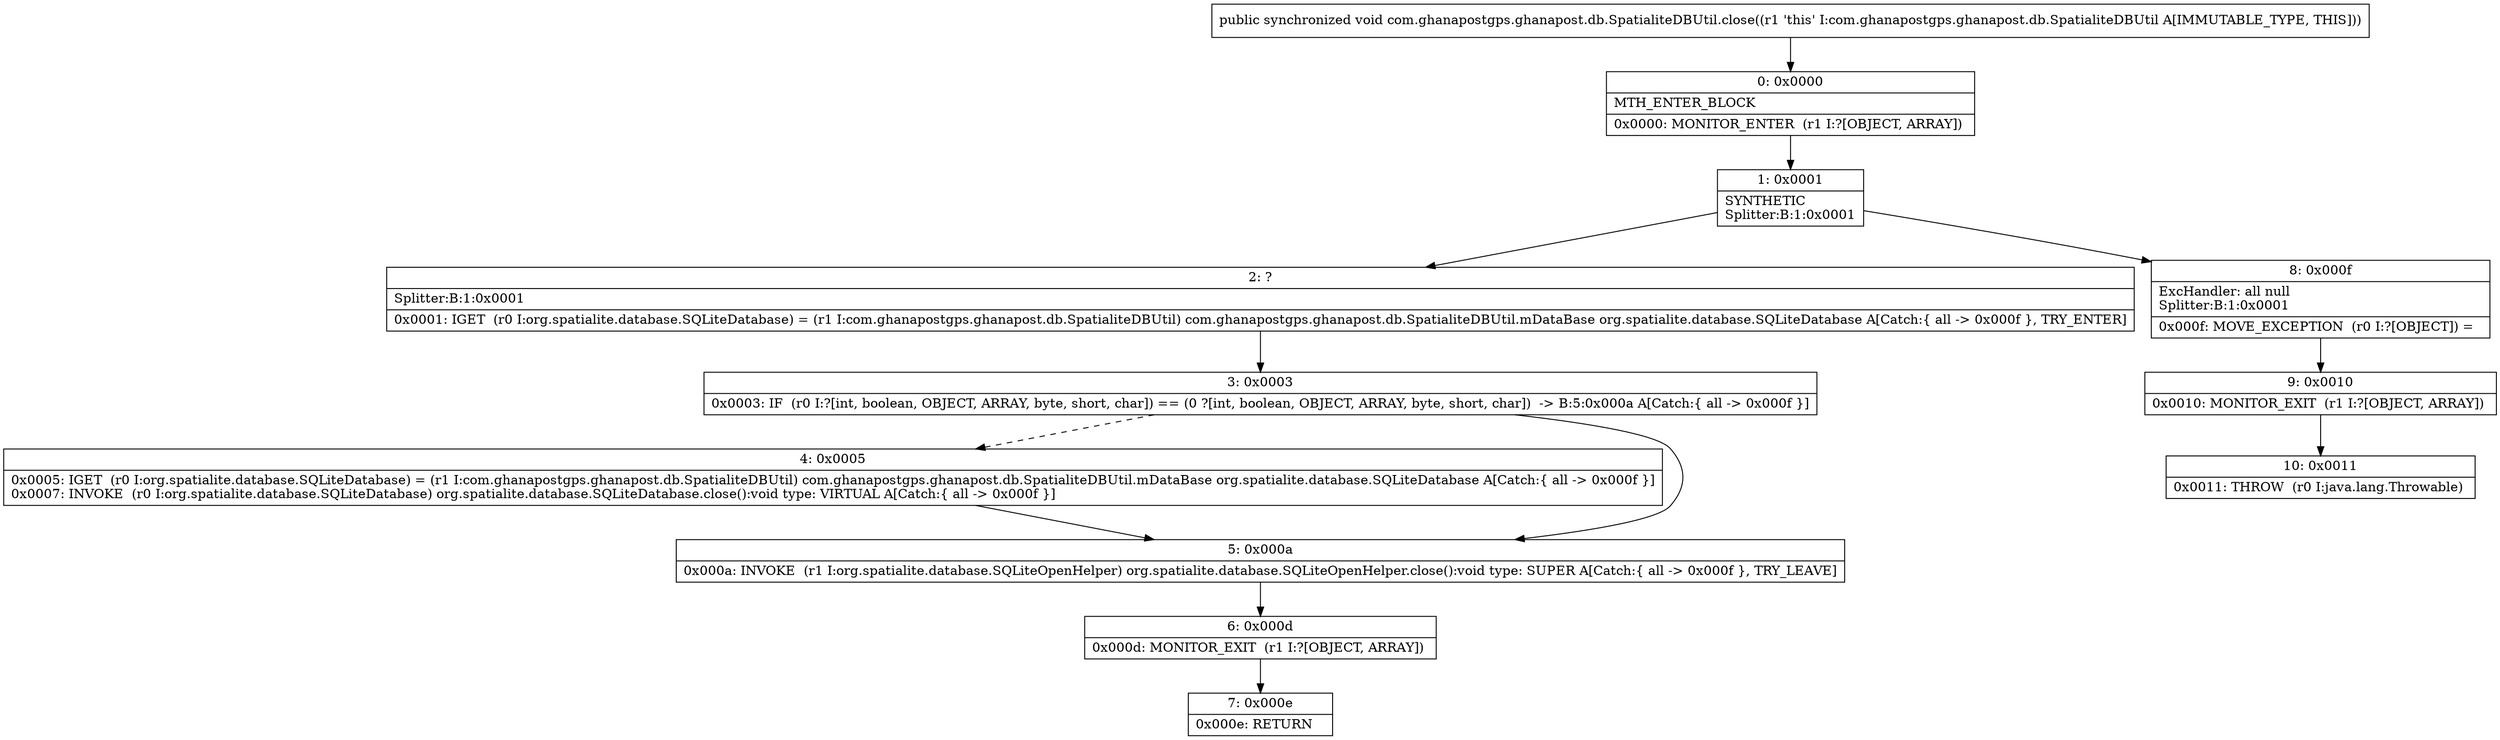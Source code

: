 digraph "CFG forcom.ghanapostgps.ghanapost.db.SpatialiteDBUtil.close()V" {
Node_0 [shape=record,label="{0\:\ 0x0000|MTH_ENTER_BLOCK\l|0x0000: MONITOR_ENTER  (r1 I:?[OBJECT, ARRAY]) \l}"];
Node_1 [shape=record,label="{1\:\ 0x0001|SYNTHETIC\lSplitter:B:1:0x0001\l}"];
Node_2 [shape=record,label="{2\:\ ?|Splitter:B:1:0x0001\l|0x0001: IGET  (r0 I:org.spatialite.database.SQLiteDatabase) = (r1 I:com.ghanapostgps.ghanapost.db.SpatialiteDBUtil) com.ghanapostgps.ghanapost.db.SpatialiteDBUtil.mDataBase org.spatialite.database.SQLiteDatabase A[Catch:\{ all \-\> 0x000f \}, TRY_ENTER]\l}"];
Node_3 [shape=record,label="{3\:\ 0x0003|0x0003: IF  (r0 I:?[int, boolean, OBJECT, ARRAY, byte, short, char]) == (0 ?[int, boolean, OBJECT, ARRAY, byte, short, char])  \-\> B:5:0x000a A[Catch:\{ all \-\> 0x000f \}]\l}"];
Node_4 [shape=record,label="{4\:\ 0x0005|0x0005: IGET  (r0 I:org.spatialite.database.SQLiteDatabase) = (r1 I:com.ghanapostgps.ghanapost.db.SpatialiteDBUtil) com.ghanapostgps.ghanapost.db.SpatialiteDBUtil.mDataBase org.spatialite.database.SQLiteDatabase A[Catch:\{ all \-\> 0x000f \}]\l0x0007: INVOKE  (r0 I:org.spatialite.database.SQLiteDatabase) org.spatialite.database.SQLiteDatabase.close():void type: VIRTUAL A[Catch:\{ all \-\> 0x000f \}]\l}"];
Node_5 [shape=record,label="{5\:\ 0x000a|0x000a: INVOKE  (r1 I:org.spatialite.database.SQLiteOpenHelper) org.spatialite.database.SQLiteOpenHelper.close():void type: SUPER A[Catch:\{ all \-\> 0x000f \}, TRY_LEAVE]\l}"];
Node_6 [shape=record,label="{6\:\ 0x000d|0x000d: MONITOR_EXIT  (r1 I:?[OBJECT, ARRAY]) \l}"];
Node_7 [shape=record,label="{7\:\ 0x000e|0x000e: RETURN   \l}"];
Node_8 [shape=record,label="{8\:\ 0x000f|ExcHandler: all null\lSplitter:B:1:0x0001\l|0x000f: MOVE_EXCEPTION  (r0 I:?[OBJECT]) =  \l}"];
Node_9 [shape=record,label="{9\:\ 0x0010|0x0010: MONITOR_EXIT  (r1 I:?[OBJECT, ARRAY]) \l}"];
Node_10 [shape=record,label="{10\:\ 0x0011|0x0011: THROW  (r0 I:java.lang.Throwable) \l}"];
MethodNode[shape=record,label="{public synchronized void com.ghanapostgps.ghanapost.db.SpatialiteDBUtil.close((r1 'this' I:com.ghanapostgps.ghanapost.db.SpatialiteDBUtil A[IMMUTABLE_TYPE, THIS])) }"];
MethodNode -> Node_0;
Node_0 -> Node_1;
Node_1 -> Node_2;
Node_1 -> Node_8;
Node_2 -> Node_3;
Node_3 -> Node_4[style=dashed];
Node_3 -> Node_5;
Node_4 -> Node_5;
Node_5 -> Node_6;
Node_6 -> Node_7;
Node_8 -> Node_9;
Node_9 -> Node_10;
}

